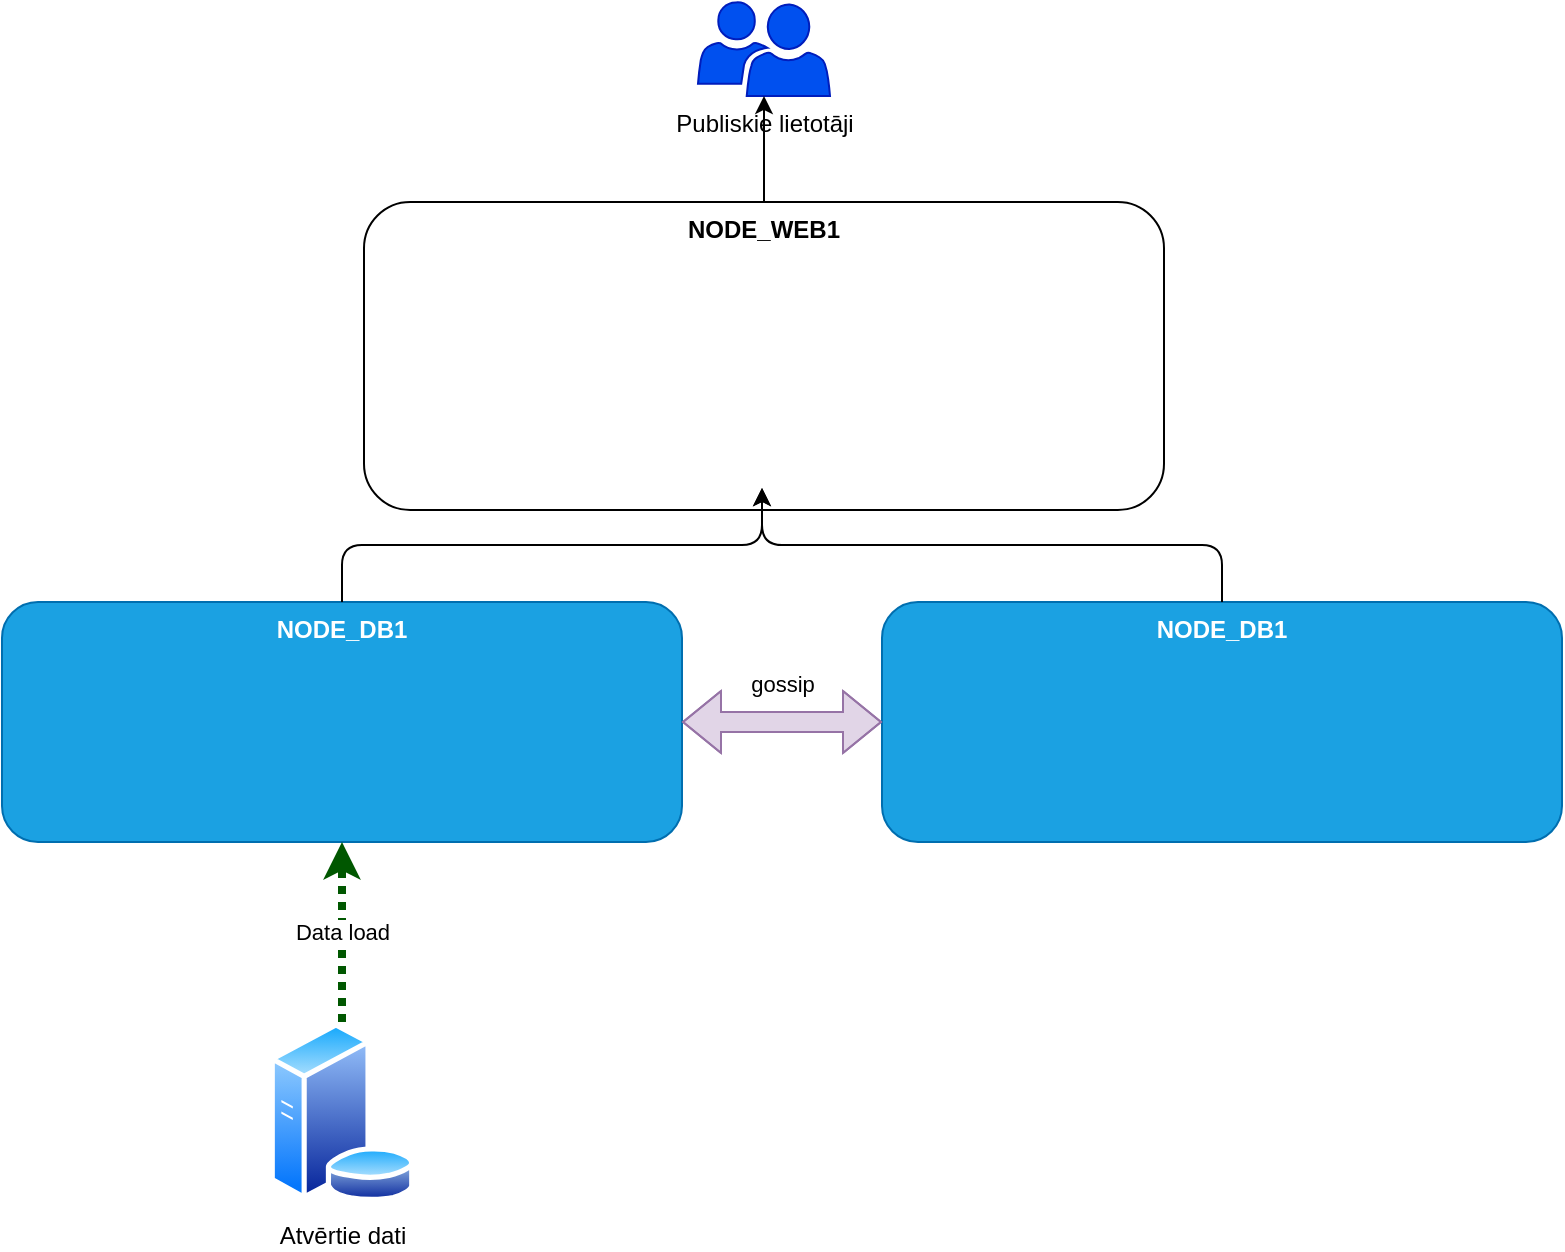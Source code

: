 <mxfile version="15.4.0" type="device"><diagram id="KOa2xchkNCn5sx57Qhvz" name="Page-1"><mxGraphModel dx="1086" dy="806" grid="1" gridSize="10" guides="1" tooltips="1" connect="1" arrows="1" fold="1" page="1" pageScale="1" pageWidth="1169" pageHeight="827" math="0" shadow="0"><root><mxCell id="0"/><mxCell id="1" parent="0"/><mxCell id="Ev2t1A5dTQ4FZro7cCBi-2" value="NODE_DB1" style="rounded=1;whiteSpace=wrap;html=1;fillColor=#1ba1e2;strokeColor=#006EAF;verticalAlign=top;fontStyle=1;fontColor=#ffffff;" vertex="1" parent="1"><mxGeometry x="90" y="490" width="340" height="120" as="geometry"/></mxCell><mxCell id="Ev2t1A5dTQ4FZro7cCBi-1" value="" style="shape=image;verticalLabelPosition=bottom;labelBackgroundColor=#ffffff;verticalAlign=top;aspect=fixed;imageAspect=0;image=https://cassandra.apache.org/assets/img/logo-white.svg;" vertex="1" parent="1"><mxGeometry x="120" y="540.5" width="267" height="59" as="geometry"/></mxCell><mxCell id="Ev2t1A5dTQ4FZro7cCBi-5" value="NODE_WEB1" style="rounded=1;whiteSpace=wrap;html=1;verticalAlign=top;fontStyle=1" vertex="1" parent="1"><mxGeometry x="271" y="290" width="400" height="154" as="geometry"/></mxCell><mxCell id="Ev2t1A5dTQ4FZro7cCBi-6" value="NODE_DB1" style="rounded=1;whiteSpace=wrap;html=1;fillColor=#1ba1e2;strokeColor=#006EAF;verticalAlign=top;fontStyle=1;fontColor=#ffffff;" vertex="1" parent="1"><mxGeometry x="530" y="490" width="340" height="120" as="geometry"/></mxCell><mxCell id="Ev2t1A5dTQ4FZro7cCBi-7" value="" style="shape=image;verticalLabelPosition=bottom;labelBackgroundColor=#ffffff;verticalAlign=top;aspect=fixed;imageAspect=0;image=https://cassandra.apache.org/assets/img/logo-white.svg;" vertex="1" parent="1"><mxGeometry x="560" y="540.5" width="267" height="59" as="geometry"/></mxCell><mxCell id="Ev2t1A5dTQ4FZro7cCBi-8" value="gossip" style="shape=flexArrow;endArrow=classic;startArrow=classic;html=1;rounded=0;edgeStyle=orthogonalEdgeStyle;exitX=1;exitY=0.5;exitDx=0;exitDy=0;fillColor=#e1d5e7;strokeColor=#9673a6;" edge="1" parent="1" source="Ev2t1A5dTQ4FZro7cCBi-2"><mxGeometry y="20" width="100" height="100" relative="1" as="geometry"><mxPoint x="500" y="460" as="sourcePoint"/><mxPoint x="530" y="550" as="targetPoint"/><mxPoint as="offset"/></mxGeometry></mxCell><mxCell id="Ev2t1A5dTQ4FZro7cCBi-9" value="" style="shape=image;verticalLabelPosition=bottom;labelBackgroundColor=#ffffff;verticalAlign=top;aspect=fixed;imageAspect=0;image=https://httpd.apache.org/images/httpd_logo_wide_new.png;" vertex="1" parent="1"><mxGeometry x="240" y="320" width="520" height="47" as="geometry"/></mxCell><mxCell id="Ev2t1A5dTQ4FZro7cCBi-10" value="" style="shape=image;verticalLabelPosition=bottom;labelBackgroundColor=#ffffff;verticalAlign=top;aspect=fixed;imageAspect=0;image=https://upload.wikimedia.org/wikipedia/commons/thumb/2/27/PHP-logo.svg/640px-PHP-logo.svg.png;" vertex="1" parent="1"><mxGeometry x="408.93" y="367" width="122.14" height="66" as="geometry"/></mxCell><mxCell id="Ev2t1A5dTQ4FZro7cCBi-11" value="" style="endArrow=classic;html=1;rounded=1;edgeStyle=orthogonalEdgeStyle;entryX=0.5;entryY=1;entryDx=0;entryDy=0;" edge="1" parent="1" source="Ev2t1A5dTQ4FZro7cCBi-6" target="Ev2t1A5dTQ4FZro7cCBi-10"><mxGeometry width="50" height="50" relative="1" as="geometry"><mxPoint x="530" y="440" as="sourcePoint"/><mxPoint x="580" y="390" as="targetPoint"/></mxGeometry></mxCell><mxCell id="Ev2t1A5dTQ4FZro7cCBi-12" value="" style="endArrow=classic;html=1;rounded=1;edgeStyle=orthogonalEdgeStyle;exitX=0.5;exitY=0;exitDx=0;exitDy=0;entryX=0.5;entryY=1;entryDx=0;entryDy=0;" edge="1" parent="1" source="Ev2t1A5dTQ4FZro7cCBi-2" target="Ev2t1A5dTQ4FZro7cCBi-10"><mxGeometry width="50" height="50" relative="1" as="geometry"><mxPoint x="530" y="440" as="sourcePoint"/><mxPoint x="580" y="390" as="targetPoint"/></mxGeometry></mxCell><mxCell id="Ev2t1A5dTQ4FZro7cCBi-13" value="Publiskie lietotāji" style="sketch=0;pointerEvents=1;shadow=0;dashed=0;html=1;strokeColor=#001DBC;labelPosition=center;verticalLabelPosition=bottom;verticalAlign=top;align=center;fillColor=#0050ef;shape=mxgraph.mscae.intune.user_group;fontColor=#000000;" vertex="1" parent="1"><mxGeometry x="438" y="190" width="66" height="47" as="geometry"/></mxCell><mxCell id="Ev2t1A5dTQ4FZro7cCBi-14" value="" style="endArrow=classic;html=1;rounded=1;edgeStyle=orthogonalEdgeStyle;exitX=0.5;exitY=0;exitDx=0;exitDy=0;entryX=0.5;entryY=1;entryDx=0;entryDy=0;entryPerimeter=0;" edge="1" parent="1" source="Ev2t1A5dTQ4FZro7cCBi-5" target="Ev2t1A5dTQ4FZro7cCBi-13"><mxGeometry width="50" height="50" relative="1" as="geometry"><mxPoint x="270" y="500" as="sourcePoint"/><mxPoint x="310" y="230" as="targetPoint"/></mxGeometry></mxCell><mxCell id="Ev2t1A5dTQ4FZro7cCBi-15" value="Atvērtie dati" style="aspect=fixed;perimeter=ellipsePerimeter;html=1;align=center;shadow=0;dashed=0;spacingTop=3;image;image=img/lib/active_directory/database_server.svg;fontColor=#000000;" vertex="1" parent="1"><mxGeometry x="223.1" y="700" width="73.8" height="90" as="geometry"/></mxCell><mxCell id="Ev2t1A5dTQ4FZro7cCBi-16" value="Data load" style="endArrow=classic;html=1;rounded=1;fontColor=#000000;edgeStyle=orthogonalEdgeStyle;exitX=0.5;exitY=0;exitDx=0;exitDy=0;entryX=0.5;entryY=1;entryDx=0;entryDy=0;dashed=1;strokeWidth=4;fillColor=#008a00;strokeColor=#005700;dashPattern=1 1;" edge="1" parent="1" source="Ev2t1A5dTQ4FZro7cCBi-15" target="Ev2t1A5dTQ4FZro7cCBi-2"><mxGeometry width="50" height="50" relative="1" as="geometry"><mxPoint x="530" y="740" as="sourcePoint"/><mxPoint x="580" y="690" as="targetPoint"/></mxGeometry></mxCell></root></mxGraphModel></diagram></mxfile>